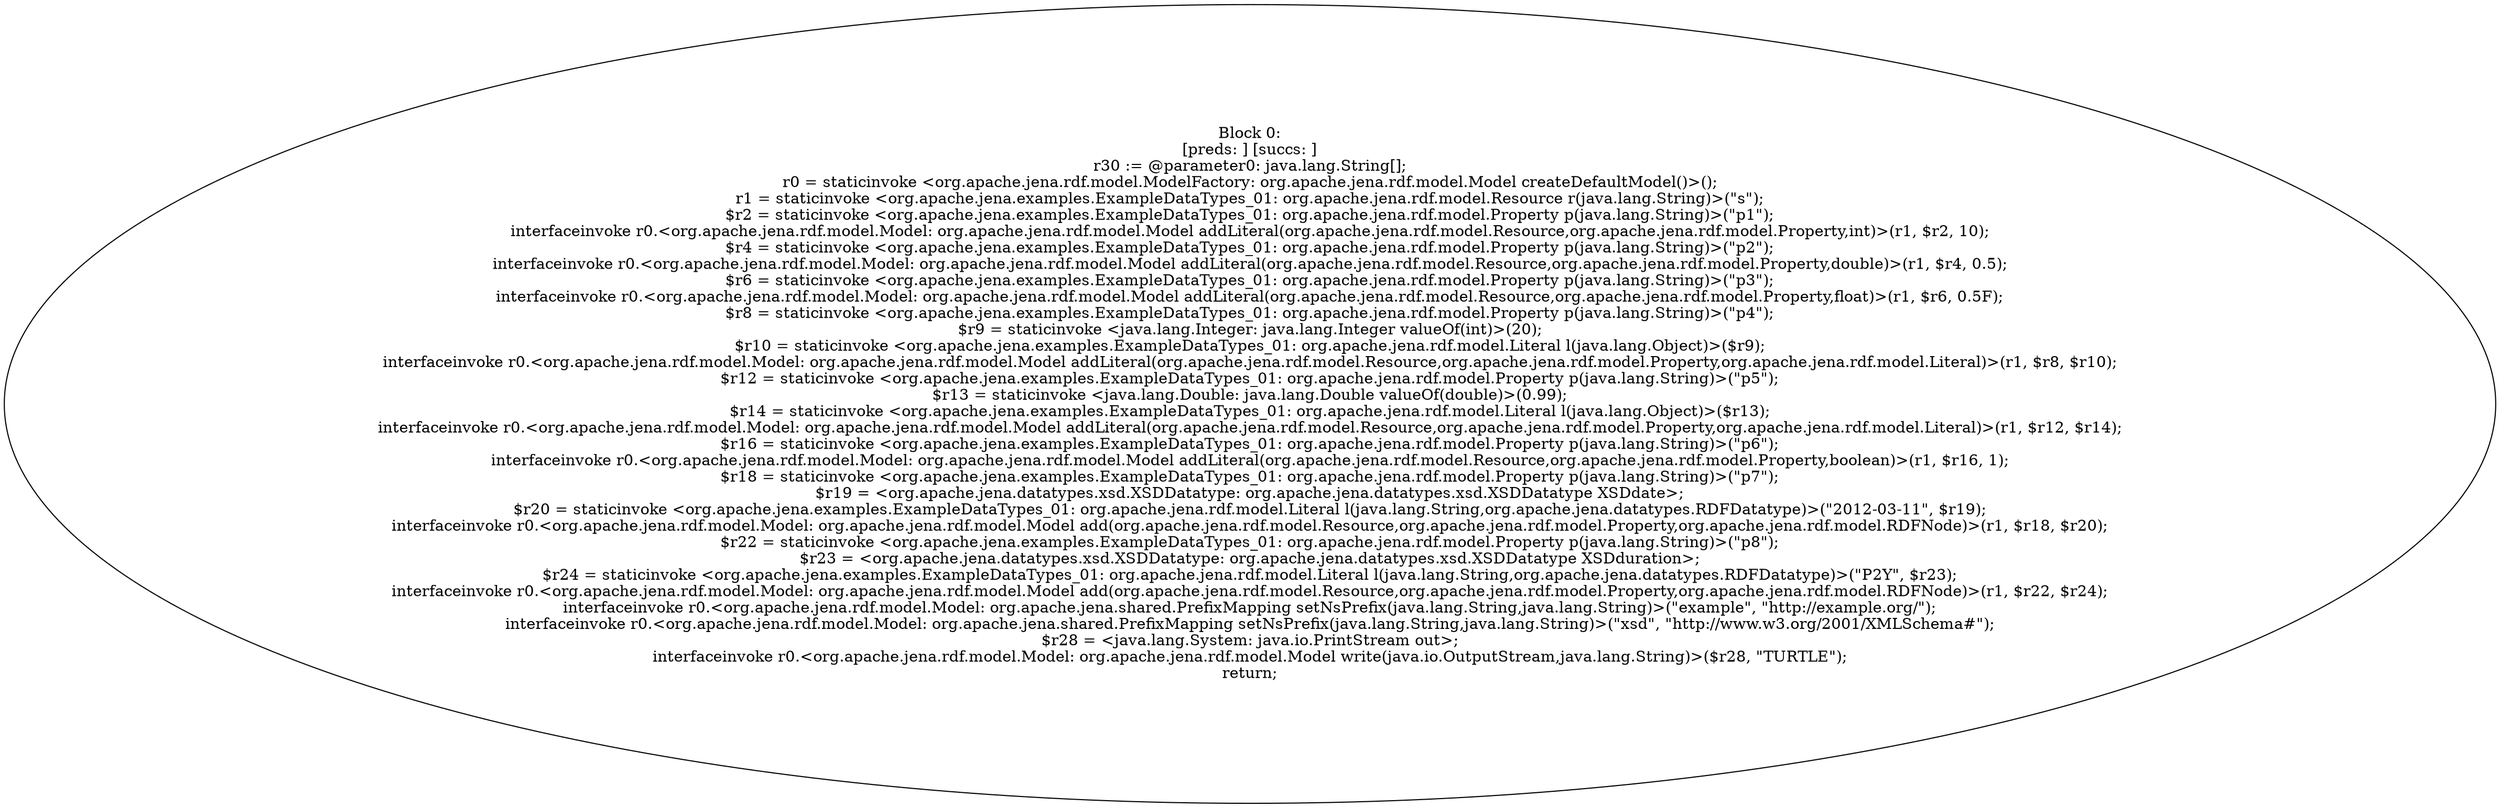 digraph "unitGraph" {
    "Block 0:
[preds: ] [succs: ]
r30 := @parameter0: java.lang.String[];
r0 = staticinvoke <org.apache.jena.rdf.model.ModelFactory: org.apache.jena.rdf.model.Model createDefaultModel()>();
r1 = staticinvoke <org.apache.jena.examples.ExampleDataTypes_01: org.apache.jena.rdf.model.Resource r(java.lang.String)>(\"s\");
$r2 = staticinvoke <org.apache.jena.examples.ExampleDataTypes_01: org.apache.jena.rdf.model.Property p(java.lang.String)>(\"p1\");
interfaceinvoke r0.<org.apache.jena.rdf.model.Model: org.apache.jena.rdf.model.Model addLiteral(org.apache.jena.rdf.model.Resource,org.apache.jena.rdf.model.Property,int)>(r1, $r2, 10);
$r4 = staticinvoke <org.apache.jena.examples.ExampleDataTypes_01: org.apache.jena.rdf.model.Property p(java.lang.String)>(\"p2\");
interfaceinvoke r0.<org.apache.jena.rdf.model.Model: org.apache.jena.rdf.model.Model addLiteral(org.apache.jena.rdf.model.Resource,org.apache.jena.rdf.model.Property,double)>(r1, $r4, 0.5);
$r6 = staticinvoke <org.apache.jena.examples.ExampleDataTypes_01: org.apache.jena.rdf.model.Property p(java.lang.String)>(\"p3\");
interfaceinvoke r0.<org.apache.jena.rdf.model.Model: org.apache.jena.rdf.model.Model addLiteral(org.apache.jena.rdf.model.Resource,org.apache.jena.rdf.model.Property,float)>(r1, $r6, 0.5F);
$r8 = staticinvoke <org.apache.jena.examples.ExampleDataTypes_01: org.apache.jena.rdf.model.Property p(java.lang.String)>(\"p4\");
$r9 = staticinvoke <java.lang.Integer: java.lang.Integer valueOf(int)>(20);
$r10 = staticinvoke <org.apache.jena.examples.ExampleDataTypes_01: org.apache.jena.rdf.model.Literal l(java.lang.Object)>($r9);
interfaceinvoke r0.<org.apache.jena.rdf.model.Model: org.apache.jena.rdf.model.Model addLiteral(org.apache.jena.rdf.model.Resource,org.apache.jena.rdf.model.Property,org.apache.jena.rdf.model.Literal)>(r1, $r8, $r10);
$r12 = staticinvoke <org.apache.jena.examples.ExampleDataTypes_01: org.apache.jena.rdf.model.Property p(java.lang.String)>(\"p5\");
$r13 = staticinvoke <java.lang.Double: java.lang.Double valueOf(double)>(0.99);
$r14 = staticinvoke <org.apache.jena.examples.ExampleDataTypes_01: org.apache.jena.rdf.model.Literal l(java.lang.Object)>($r13);
interfaceinvoke r0.<org.apache.jena.rdf.model.Model: org.apache.jena.rdf.model.Model addLiteral(org.apache.jena.rdf.model.Resource,org.apache.jena.rdf.model.Property,org.apache.jena.rdf.model.Literal)>(r1, $r12, $r14);
$r16 = staticinvoke <org.apache.jena.examples.ExampleDataTypes_01: org.apache.jena.rdf.model.Property p(java.lang.String)>(\"p6\");
interfaceinvoke r0.<org.apache.jena.rdf.model.Model: org.apache.jena.rdf.model.Model addLiteral(org.apache.jena.rdf.model.Resource,org.apache.jena.rdf.model.Property,boolean)>(r1, $r16, 1);
$r18 = staticinvoke <org.apache.jena.examples.ExampleDataTypes_01: org.apache.jena.rdf.model.Property p(java.lang.String)>(\"p7\");
$r19 = <org.apache.jena.datatypes.xsd.XSDDatatype: org.apache.jena.datatypes.xsd.XSDDatatype XSDdate>;
$r20 = staticinvoke <org.apache.jena.examples.ExampleDataTypes_01: org.apache.jena.rdf.model.Literal l(java.lang.String,org.apache.jena.datatypes.RDFDatatype)>(\"2012-03-11\", $r19);
interfaceinvoke r0.<org.apache.jena.rdf.model.Model: org.apache.jena.rdf.model.Model add(org.apache.jena.rdf.model.Resource,org.apache.jena.rdf.model.Property,org.apache.jena.rdf.model.RDFNode)>(r1, $r18, $r20);
$r22 = staticinvoke <org.apache.jena.examples.ExampleDataTypes_01: org.apache.jena.rdf.model.Property p(java.lang.String)>(\"p8\");
$r23 = <org.apache.jena.datatypes.xsd.XSDDatatype: org.apache.jena.datatypes.xsd.XSDDatatype XSDduration>;
$r24 = staticinvoke <org.apache.jena.examples.ExampleDataTypes_01: org.apache.jena.rdf.model.Literal l(java.lang.String,org.apache.jena.datatypes.RDFDatatype)>(\"P2Y\", $r23);
interfaceinvoke r0.<org.apache.jena.rdf.model.Model: org.apache.jena.rdf.model.Model add(org.apache.jena.rdf.model.Resource,org.apache.jena.rdf.model.Property,org.apache.jena.rdf.model.RDFNode)>(r1, $r22, $r24);
interfaceinvoke r0.<org.apache.jena.rdf.model.Model: org.apache.jena.shared.PrefixMapping setNsPrefix(java.lang.String,java.lang.String)>(\"example\", \"http://example.org/\");
interfaceinvoke r0.<org.apache.jena.rdf.model.Model: org.apache.jena.shared.PrefixMapping setNsPrefix(java.lang.String,java.lang.String)>(\"xsd\", \"http://www.w3.org/2001/XMLSchema#\");
$r28 = <java.lang.System: java.io.PrintStream out>;
interfaceinvoke r0.<org.apache.jena.rdf.model.Model: org.apache.jena.rdf.model.Model write(java.io.OutputStream,java.lang.String)>($r28, \"TURTLE\");
return;
"
}

